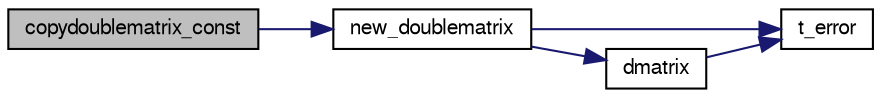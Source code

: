 digraph "copydoublematrix_const"
{
  bgcolor="transparent";
  edge [fontname="FreeSans",fontsize="10",labelfontname="FreeSans",labelfontsize="10"];
  node [fontname="FreeSans",fontsize="10",shape=record];
  rankdir="LR";
  Node1 [label="copydoublematrix_const",height=0.2,width=0.4,color="black", fillcolor="grey75", style="filled" fontcolor="black"];
  Node1 -> Node2 [color="midnightblue",fontsize="10",style="solid",fontname="FreeSans"];
  Node2 [label="new_doublematrix",height=0.2,width=0.4,color="black",URL="$alloc_8c.html#a3b21f96183e0428ef02e28072baee562"];
  Node2 -> Node3 [color="midnightblue",fontsize="10",style="solid",fontname="FreeSans"];
  Node3 [label="t_error",height=0.2,width=0.4,color="black",URL="$error_8c.html#af79ef7c6656ef0f3d2786e2b09c1755f"];
  Node2 -> Node4 [color="midnightblue",fontsize="10",style="solid",fontname="FreeSans"];
  Node4 [label="dmatrix",height=0.2,width=0.4,color="black",URL="$alloc_8c.html#ab1a02a50dfbc26318f6bb296731b6f3a"];
  Node4 -> Node3 [color="midnightblue",fontsize="10",style="solid",fontname="FreeSans"];
}
